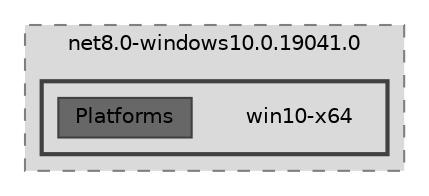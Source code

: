digraph "obj/Debug/net8.0-windows10.0.19041.0/win10-x64"
{
 // LATEX_PDF_SIZE
  bgcolor="transparent";
  edge [fontname=Helvetica,fontsize=10,labelfontname=Helvetica,labelfontsize=10];
  node [fontname=Helvetica,fontsize=10,shape=box,height=0.2,width=0.4];
  compound=true
  subgraph clusterdir_a904dc5a61f55373adae1e03a946cc49 {
    graph [ bgcolor="#dadada", pencolor="grey50", label="net8.0-windows10.0.19041.0", fontname=Helvetica,fontsize=10 style="filled,dashed", URL="dir_a904dc5a61f55373adae1e03a946cc49.html",tooltip=""]
  subgraph clusterdir_61e9ea9858613d1094159659305f00cf {
    graph [ bgcolor="#dadada", pencolor="grey25", label="", fontname=Helvetica,fontsize=10 style="filled,bold", URL="dir_61e9ea9858613d1094159659305f00cf.html",tooltip=""]
    dir_61e9ea9858613d1094159659305f00cf [shape=plaintext, label="win10-x64"];
  dir_10da5443fe5554efe4aa16dec83021f2 [label="Platforms", fillcolor="#676767", color="grey25", style="filled", URL="dir_10da5443fe5554efe4aa16dec83021f2.html",tooltip=""];
  }
  }
}

